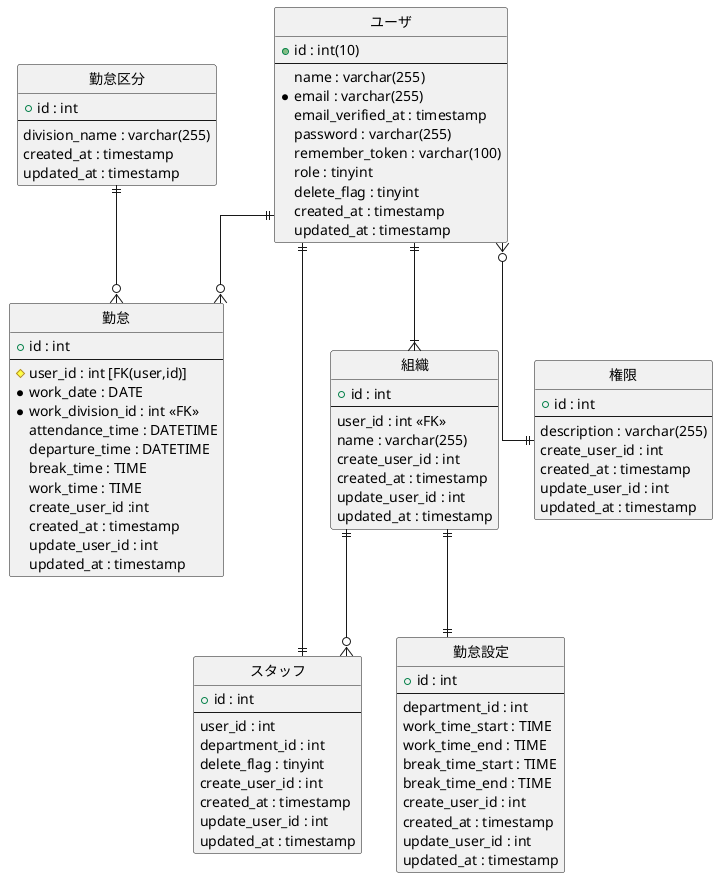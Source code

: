 @startuml
hide circle
skinparam linetype ortho

entity "ユーザ" as user {
  +id : int(10)
  --
  name : varchar(255)
  *email : varchar(255)
  email_verified_at : timestamp
  password : varchar(255)
  remember_token : varchar(100)
  role : tinyint
  delete_flag : tinyint
  created_at : timestamp
  updated_at : timestamp
}

entity "勤怠" as attendance {
  +id : int
  --
  #user_id : int [FK(user,id)]
  *work_date : DATE
  *work_division_id : int <<FK>>
  attendance_time : DATETIME
  departure_time : DATETIME
  break_time : TIME
  work_time : TIME
  create_user_id :int
  created_at : timestamp
  update_user_id : int
  updated_at : timestamp
}

entity "勤怠設定" as attendance_property {
    +id : int
    --
    department_id : int
    work_time_start : TIME
    work_time_end : TIME
    break_time_start : TIME
    break_time_end : TIME
    create_user_id : int
    created_at : timestamp
    update_user_id : int
    updated_at : timestamp
}

entity "勤怠区分" as work_division {
  +id : int
  --
  division_name : varchar(255)
  created_at : timestamp
  updated_at : timestamp
}

entity "スタッフ" as staff {
  +id : int
  --
  user_id : int
  department_id : int
  delete_flag : tinyint
  create_user_id : int
  created_at : timestamp
  update_user_id : int
  updated_at : timestamp
}

entity "組織" as department {
  +id : int
  --
  user_id : int <<FK>>
  name : varchar(255)
  create_user_id : int
  created_at : timestamp
  update_user_id : int
  updated_at : timestamp
}

entity "権限" as role {
  +id : int
  --
  description : varchar(255)
  create_user_id : int
  created_at : timestamp
  update_user_id : int
  updated_at : timestamp
}

user||--o{attendance
user||--||staff
user||--|{department
user }o--||role
department||--o{staff
department||--||attendance_property
work_division||--o{attendance

@enduml
